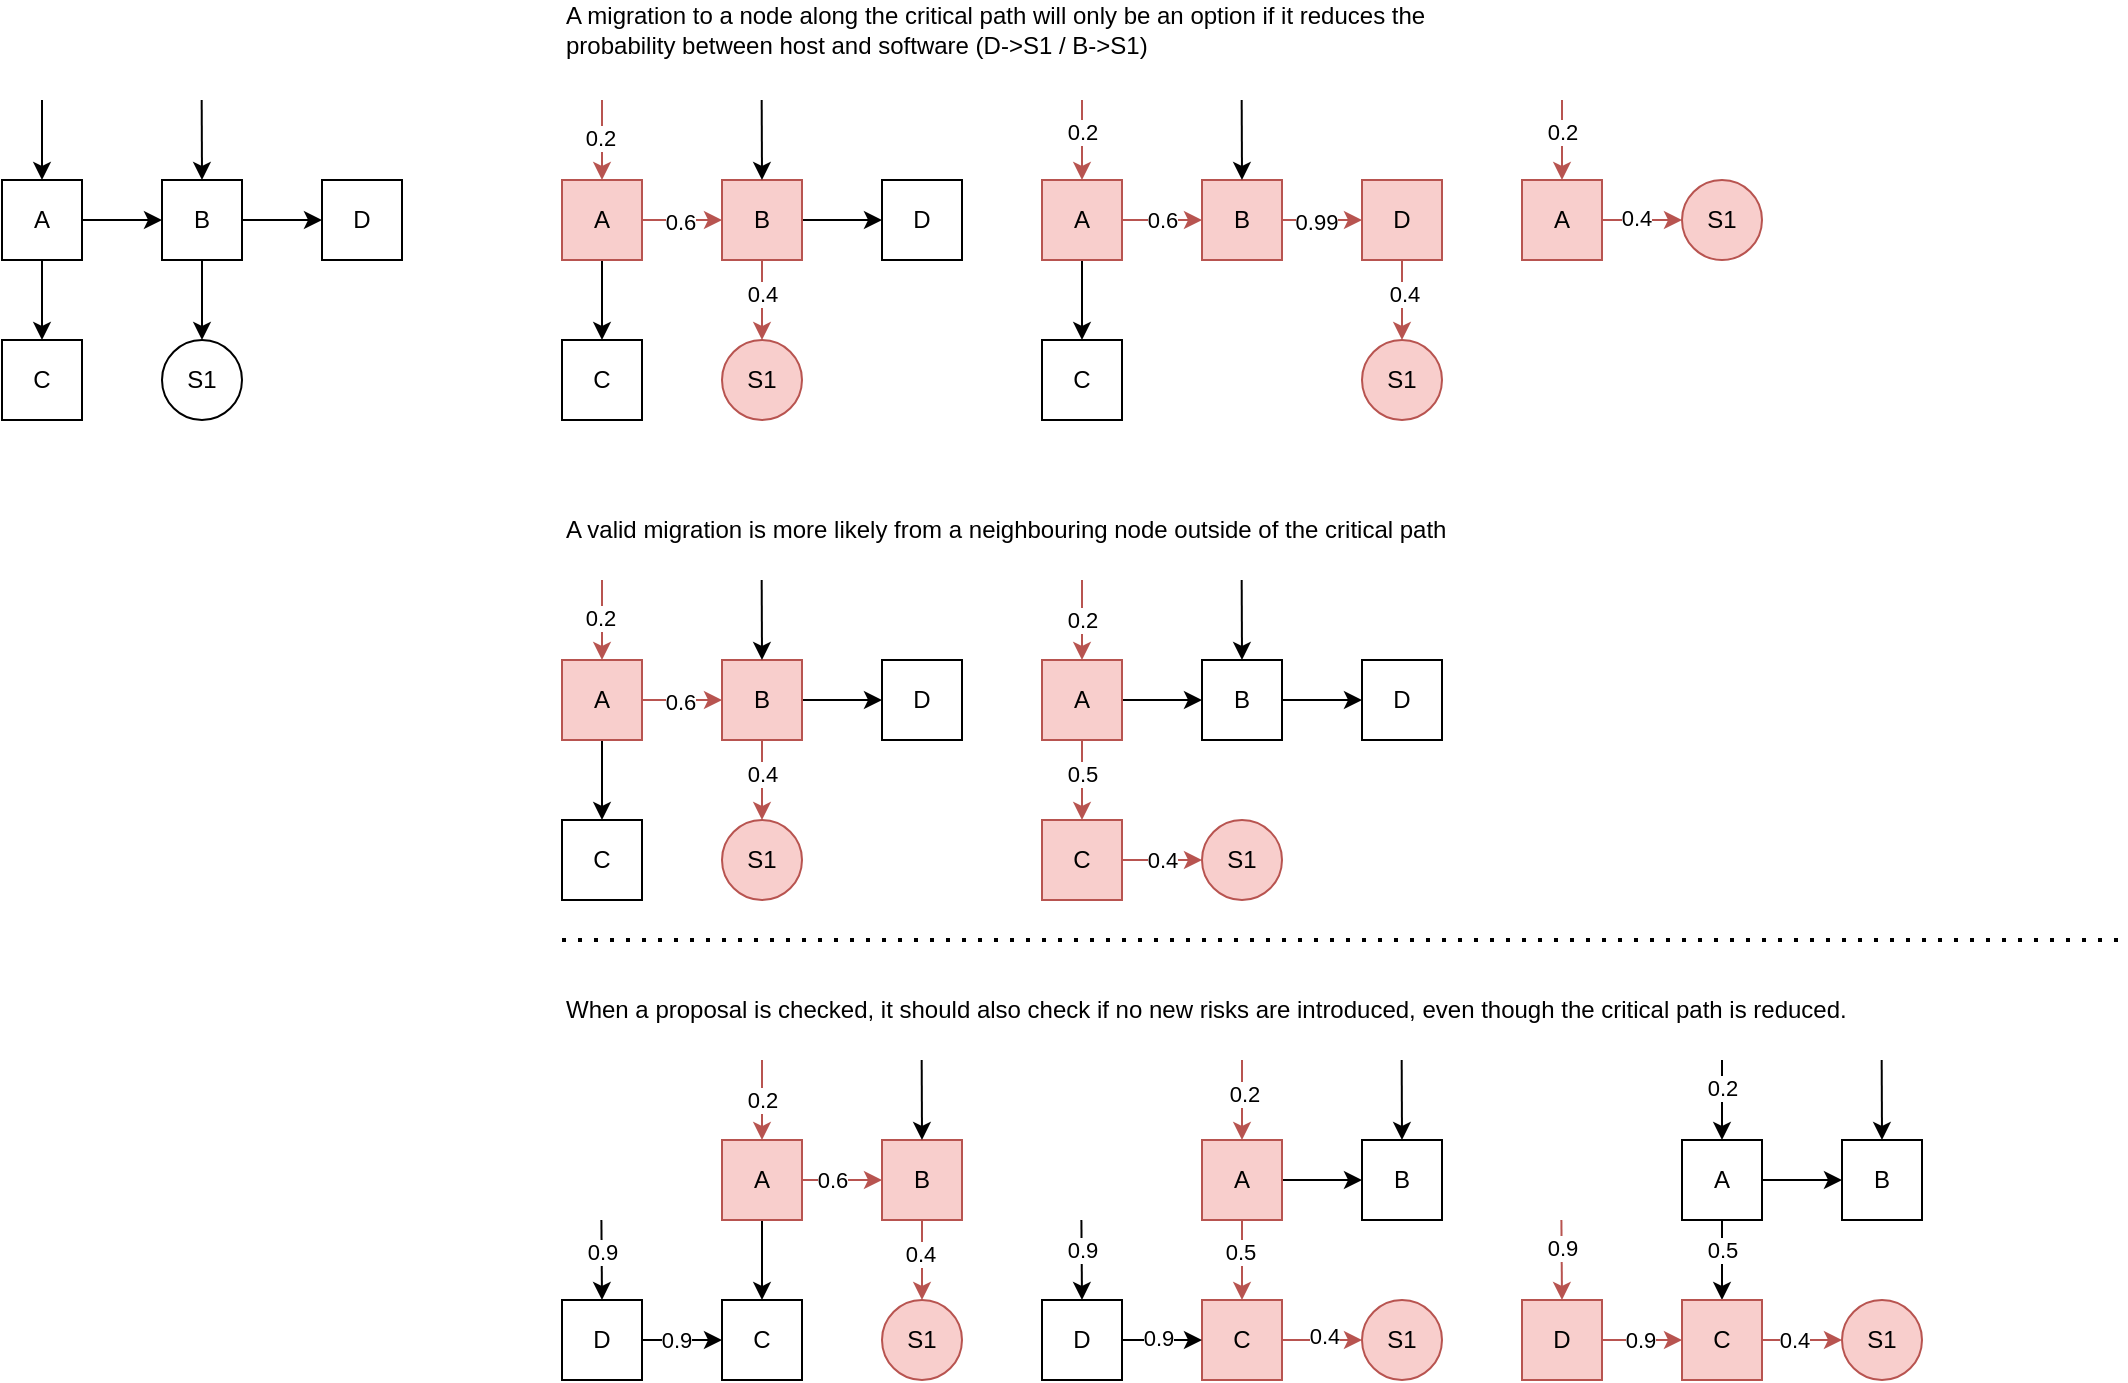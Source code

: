 <mxfile version="22.1.7" type="device">
  <diagram name="Page-1" id="x29smOWErtwkZLMgI2HH">
    <mxGraphModel dx="2133" dy="2004" grid="1" gridSize="10" guides="1" tooltips="1" connect="1" arrows="1" fold="1" page="1" pageScale="1" pageWidth="827" pageHeight="1169" math="0" shadow="0">
      <root>
        <mxCell id="0" />
        <mxCell id="1" parent="0" />
        <mxCell id="A5gKSKP6jQqZ2WDXF65Z-11" style="edgeStyle=orthogonalEdgeStyle;rounded=0;orthogonalLoop=1;jettySize=auto;html=1;exitX=1;exitY=0.5;exitDx=0;exitDy=0;entryX=0;entryY=0.5;entryDx=0;entryDy=0;" parent="1" source="A5gKSKP6jQqZ2WDXF65Z-13" target="A5gKSKP6jQqZ2WDXF65Z-15" edge="1">
          <mxGeometry relative="1" as="geometry" />
        </mxCell>
        <mxCell id="A5gKSKP6jQqZ2WDXF65Z-12" style="edgeStyle=orthogonalEdgeStyle;rounded=0;orthogonalLoop=1;jettySize=auto;html=1;exitX=0.5;exitY=1;exitDx=0;exitDy=0;entryX=0.5;entryY=0;entryDx=0;entryDy=0;fillColor=#f8cecc;strokeColor=#b85450;" parent="1" source="A5gKSKP6jQqZ2WDXF65Z-13" target="A5gKSKP6jQqZ2WDXF65Z-16" edge="1">
          <mxGeometry relative="1" as="geometry" />
        </mxCell>
        <mxCell id="R1IxH56_xIWMnGbXg2YC-20" value="0.5" style="edgeLabel;html=1;align=center;verticalAlign=middle;resizable=0;points=[];" vertex="1" connectable="0" parent="A5gKSKP6jQqZ2WDXF65Z-12">
          <mxGeometry x="-0.175" y="2" relative="1" as="geometry">
            <mxPoint x="-2" as="offset" />
          </mxGeometry>
        </mxCell>
        <mxCell id="A5gKSKP6jQqZ2WDXF65Z-13" value="A" style="rounded=0;whiteSpace=wrap;html=1;fillColor=#f8cecc;strokeColor=#b85450;" parent="1" vertex="1">
          <mxGeometry x="280" y="80" width="40" height="40" as="geometry" />
        </mxCell>
        <mxCell id="A5gKSKP6jQqZ2WDXF65Z-14" style="edgeStyle=orthogonalEdgeStyle;rounded=0;orthogonalLoop=1;jettySize=auto;html=1;exitX=1;exitY=0.5;exitDx=0;exitDy=0;entryX=0;entryY=0.5;entryDx=0;entryDy=0;fillColor=#f8cecc;strokeColor=#b85450;" parent="1" source="A5gKSKP6jQqZ2WDXF65Z-16" target="A5gKSKP6jQqZ2WDXF65Z-17" edge="1">
          <mxGeometry relative="1" as="geometry" />
        </mxCell>
        <mxCell id="R1IxH56_xIWMnGbXg2YC-21" value="0.4" style="edgeLabel;html=1;align=center;verticalAlign=middle;resizable=0;points=[];" vertex="1" connectable="0" parent="A5gKSKP6jQqZ2WDXF65Z-14">
          <mxGeometry x="0.1" y="-2" relative="1" as="geometry">
            <mxPoint x="-2" y="-2" as="offset" />
          </mxGeometry>
        </mxCell>
        <mxCell id="A5gKSKP6jQqZ2WDXF65Z-15" value="B" style="rounded=0;whiteSpace=wrap;html=1;" parent="1" vertex="1">
          <mxGeometry x="360" y="80" width="40" height="40" as="geometry" />
        </mxCell>
        <mxCell id="A5gKSKP6jQqZ2WDXF65Z-16" value="C" style="rounded=0;whiteSpace=wrap;html=1;fillColor=#f8cecc;strokeColor=#b85450;" parent="1" vertex="1">
          <mxGeometry x="280" y="160" width="40" height="40" as="geometry" />
        </mxCell>
        <mxCell id="A5gKSKP6jQqZ2WDXF65Z-17" value="S1" style="ellipse;whiteSpace=wrap;html=1;aspect=fixed;fillColor=#f8cecc;strokeColor=#b85450;" parent="1" vertex="1">
          <mxGeometry x="360" y="160" width="40" height="40" as="geometry" />
        </mxCell>
        <mxCell id="A5gKSKP6jQqZ2WDXF65Z-18" value="" style="endArrow=classic;html=1;rounded=0;entryX=0.5;entryY=0;entryDx=0;entryDy=0;fillColor=#f8cecc;strokeColor=#b85450;" parent="1" target="A5gKSKP6jQqZ2WDXF65Z-13" edge="1">
          <mxGeometry width="50" height="50" relative="1" as="geometry">
            <mxPoint x="300" y="40" as="sourcePoint" />
            <mxPoint x="440" y="120" as="targetPoint" />
          </mxGeometry>
        </mxCell>
        <mxCell id="R1IxH56_xIWMnGbXg2YC-19" value="0.2" style="edgeLabel;html=1;align=center;verticalAlign=middle;resizable=0;points=[];" vertex="1" connectable="0" parent="A5gKSKP6jQqZ2WDXF65Z-18">
          <mxGeometry x="-0.425" y="-1" relative="1" as="geometry">
            <mxPoint x="1" y="8" as="offset" />
          </mxGeometry>
        </mxCell>
        <mxCell id="A5gKSKP6jQqZ2WDXF65Z-19" value="" style="endArrow=classic;html=1;rounded=0;entryX=0.5;entryY=0;entryDx=0;entryDy=0;" parent="1" target="A5gKSKP6jQqZ2WDXF65Z-15" edge="1">
          <mxGeometry width="50" height="50" relative="1" as="geometry">
            <mxPoint x="379.84" y="40" as="sourcePoint" />
            <mxPoint x="360" y="70" as="targetPoint" />
          </mxGeometry>
        </mxCell>
        <mxCell id="A5gKSKP6jQqZ2WDXF65Z-20" style="edgeStyle=orthogonalEdgeStyle;rounded=0;orthogonalLoop=1;jettySize=auto;html=1;exitX=1;exitY=0.5;exitDx=0;exitDy=0;entryX=0;entryY=0.5;entryDx=0;entryDy=0;fillColor=#f8cecc;strokeColor=#b85450;" parent="1" source="A5gKSKP6jQqZ2WDXF65Z-22" target="A5gKSKP6jQqZ2WDXF65Z-24" edge="1">
          <mxGeometry relative="1" as="geometry" />
        </mxCell>
        <mxCell id="A5gKSKP6jQqZ2WDXF65Z-91" value="0.6" style="edgeLabel;html=1;align=center;verticalAlign=middle;resizable=0;points=[];" parent="A5gKSKP6jQqZ2WDXF65Z-20" vertex="1" connectable="0">
          <mxGeometry x="-0.283" relative="1" as="geometry">
            <mxPoint as="offset" />
          </mxGeometry>
        </mxCell>
        <mxCell id="A5gKSKP6jQqZ2WDXF65Z-21" style="edgeStyle=orthogonalEdgeStyle;rounded=0;orthogonalLoop=1;jettySize=auto;html=1;exitX=0.5;exitY=1;exitDx=0;exitDy=0;entryX=0.5;entryY=0;entryDx=0;entryDy=0;" parent="1" source="A5gKSKP6jQqZ2WDXF65Z-22" target="A5gKSKP6jQqZ2WDXF65Z-25" edge="1">
          <mxGeometry relative="1" as="geometry" />
        </mxCell>
        <mxCell id="A5gKSKP6jQqZ2WDXF65Z-22" value="A" style="rounded=0;whiteSpace=wrap;html=1;fillColor=#f8cecc;strokeColor=#b85450;" parent="1" vertex="1">
          <mxGeometry x="120" y="320" width="40" height="40" as="geometry" />
        </mxCell>
        <mxCell id="A5gKSKP6jQqZ2WDXF65Z-23" style="edgeStyle=orthogonalEdgeStyle;rounded=0;orthogonalLoop=1;jettySize=auto;html=1;exitX=0.5;exitY=1;exitDx=0;exitDy=0;entryX=0.5;entryY=0;entryDx=0;entryDy=0;fillColor=#f8cecc;strokeColor=#b85450;" parent="1" source="A5gKSKP6jQqZ2WDXF65Z-24" target="A5gKSKP6jQqZ2WDXF65Z-26" edge="1">
          <mxGeometry relative="1" as="geometry" />
        </mxCell>
        <mxCell id="A5gKSKP6jQqZ2WDXF65Z-92" value="0.4" style="edgeLabel;html=1;align=center;verticalAlign=middle;resizable=0;points=[];" parent="A5gKSKP6jQqZ2WDXF65Z-23" vertex="1" connectable="0">
          <mxGeometry x="-0.183" y="-1" relative="1" as="geometry">
            <mxPoint as="offset" />
          </mxGeometry>
        </mxCell>
        <mxCell id="A5gKSKP6jQqZ2WDXF65Z-24" value="B" style="rounded=0;whiteSpace=wrap;html=1;fillColor=#f8cecc;strokeColor=#b85450;" parent="1" vertex="1">
          <mxGeometry x="200" y="320" width="40" height="40" as="geometry" />
        </mxCell>
        <mxCell id="A5gKSKP6jQqZ2WDXF65Z-25" value="C" style="rounded=0;whiteSpace=wrap;html=1;" parent="1" vertex="1">
          <mxGeometry x="120" y="400" width="40" height="40" as="geometry" />
        </mxCell>
        <mxCell id="A5gKSKP6jQqZ2WDXF65Z-26" value="S1" style="ellipse;whiteSpace=wrap;html=1;aspect=fixed;fillColor=#f8cecc;strokeColor=#b85450;" parent="1" vertex="1">
          <mxGeometry x="200" y="400" width="40" height="40" as="geometry" />
        </mxCell>
        <mxCell id="A5gKSKP6jQqZ2WDXF65Z-27" value="" style="endArrow=classic;html=1;rounded=0;entryX=0.5;entryY=0;entryDx=0;entryDy=0;fillColor=#f8cecc;strokeColor=#b85450;" parent="1" target="A5gKSKP6jQqZ2WDXF65Z-22" edge="1">
          <mxGeometry width="50" height="50" relative="1" as="geometry">
            <mxPoint x="140" y="280" as="sourcePoint" />
            <mxPoint x="280" y="360" as="targetPoint" />
          </mxGeometry>
        </mxCell>
        <mxCell id="A5gKSKP6jQqZ2WDXF65Z-90" value="0.2" style="edgeLabel;html=1;align=center;verticalAlign=middle;resizable=0;points=[];" parent="A5gKSKP6jQqZ2WDXF65Z-27" vertex="1" connectable="0">
          <mxGeometry x="-0.506" y="1" relative="1" as="geometry">
            <mxPoint x="-1" y="10" as="offset" />
          </mxGeometry>
        </mxCell>
        <mxCell id="A5gKSKP6jQqZ2WDXF65Z-28" value="" style="endArrow=classic;html=1;rounded=0;entryX=0.5;entryY=0;entryDx=0;entryDy=0;" parent="1" target="A5gKSKP6jQqZ2WDXF65Z-24" edge="1">
          <mxGeometry width="50" height="50" relative="1" as="geometry">
            <mxPoint x="219.84" y="280" as="sourcePoint" />
            <mxPoint x="200" y="310" as="targetPoint" />
          </mxGeometry>
        </mxCell>
        <mxCell id="A5gKSKP6jQqZ2WDXF65Z-29" style="edgeStyle=orthogonalEdgeStyle;rounded=0;orthogonalLoop=1;jettySize=auto;html=1;exitX=1;exitY=0.5;exitDx=0;exitDy=0;entryX=0;entryY=0.5;entryDx=0;entryDy=0;" parent="1" source="A5gKSKP6jQqZ2WDXF65Z-31" target="A5gKSKP6jQqZ2WDXF65Z-33" edge="1">
          <mxGeometry relative="1" as="geometry" />
        </mxCell>
        <mxCell id="A5gKSKP6jQqZ2WDXF65Z-30" style="edgeStyle=orthogonalEdgeStyle;rounded=0;orthogonalLoop=1;jettySize=auto;html=1;exitX=0.5;exitY=1;exitDx=0;exitDy=0;entryX=0.5;entryY=0;entryDx=0;entryDy=0;fillColor=#f8cecc;strokeColor=#b85450;" parent="1" source="A5gKSKP6jQqZ2WDXF65Z-31" target="A5gKSKP6jQqZ2WDXF65Z-34" edge="1">
          <mxGeometry relative="1" as="geometry" />
        </mxCell>
        <mxCell id="A5gKSKP6jQqZ2WDXF65Z-94" value="0.5" style="edgeLabel;html=1;align=center;verticalAlign=middle;resizable=0;points=[];" parent="A5gKSKP6jQqZ2WDXF65Z-30" vertex="1" connectable="0">
          <mxGeometry x="-0.225" y="-1" relative="1" as="geometry">
            <mxPoint as="offset" />
          </mxGeometry>
        </mxCell>
        <mxCell id="A5gKSKP6jQqZ2WDXF65Z-31" value="A" style="rounded=0;whiteSpace=wrap;html=1;fillColor=#f8cecc;strokeColor=#b85450;" parent="1" vertex="1">
          <mxGeometry x="360" y="320" width="40" height="40" as="geometry" />
        </mxCell>
        <mxCell id="A5gKSKP6jQqZ2WDXF65Z-32" style="edgeStyle=orthogonalEdgeStyle;rounded=0;orthogonalLoop=1;jettySize=auto;html=1;exitX=1;exitY=0.5;exitDx=0;exitDy=0;entryX=0;entryY=0.5;entryDx=0;entryDy=0;fillColor=#f8cecc;strokeColor=#b85450;" parent="1" source="A5gKSKP6jQqZ2WDXF65Z-34" target="A5gKSKP6jQqZ2WDXF65Z-35" edge="1">
          <mxGeometry relative="1" as="geometry" />
        </mxCell>
        <mxCell id="A5gKSKP6jQqZ2WDXF65Z-95" value="0.4" style="edgeLabel;html=1;align=center;verticalAlign=middle;resizable=0;points=[];" parent="A5gKSKP6jQqZ2WDXF65Z-32" vertex="1" connectable="0">
          <mxGeometry x="0.05" y="2" relative="1" as="geometry">
            <mxPoint as="offset" />
          </mxGeometry>
        </mxCell>
        <mxCell id="A5gKSKP6jQqZ2WDXF65Z-33" value="B" style="rounded=0;whiteSpace=wrap;html=1;" parent="1" vertex="1">
          <mxGeometry x="440" y="320" width="40" height="40" as="geometry" />
        </mxCell>
        <mxCell id="A5gKSKP6jQqZ2WDXF65Z-34" value="C" style="rounded=0;whiteSpace=wrap;html=1;fillColor=#f8cecc;strokeColor=#b85450;" parent="1" vertex="1">
          <mxGeometry x="360" y="400" width="40" height="40" as="geometry" />
        </mxCell>
        <mxCell id="A5gKSKP6jQqZ2WDXF65Z-35" value="S1" style="ellipse;whiteSpace=wrap;html=1;aspect=fixed;fillColor=#f8cecc;strokeColor=#b85450;" parent="1" vertex="1">
          <mxGeometry x="440" y="400" width="40" height="40" as="geometry" />
        </mxCell>
        <mxCell id="A5gKSKP6jQqZ2WDXF65Z-36" value="" style="endArrow=classic;html=1;rounded=0;entryX=0.5;entryY=0;entryDx=0;entryDy=0;fillColor=#f8cecc;strokeColor=#b85450;" parent="1" target="A5gKSKP6jQqZ2WDXF65Z-31" edge="1">
          <mxGeometry width="50" height="50" relative="1" as="geometry">
            <mxPoint x="380" y="280" as="sourcePoint" />
            <mxPoint x="520" y="360" as="targetPoint" />
          </mxGeometry>
        </mxCell>
        <mxCell id="A5gKSKP6jQqZ2WDXF65Z-93" value="0.2" style="edgeLabel;html=1;align=center;verticalAlign=middle;resizable=0;points=[];" parent="A5gKSKP6jQqZ2WDXF65Z-36" vertex="1" connectable="0">
          <mxGeometry x="-0.142" y="1" relative="1" as="geometry">
            <mxPoint as="offset" />
          </mxGeometry>
        </mxCell>
        <mxCell id="A5gKSKP6jQqZ2WDXF65Z-37" value="" style="endArrow=classic;html=1;rounded=0;entryX=0.5;entryY=0;entryDx=0;entryDy=0;" parent="1" target="A5gKSKP6jQqZ2WDXF65Z-33" edge="1">
          <mxGeometry width="50" height="50" relative="1" as="geometry">
            <mxPoint x="459.84" y="280" as="sourcePoint" />
            <mxPoint x="440" y="310" as="targetPoint" />
          </mxGeometry>
        </mxCell>
        <mxCell id="A5gKSKP6jQqZ2WDXF65Z-40" style="edgeStyle=orthogonalEdgeStyle;rounded=0;orthogonalLoop=1;jettySize=auto;html=1;exitX=1;exitY=0.5;exitDx=0;exitDy=0;entryX=0;entryY=0.5;entryDx=0;entryDy=0;" parent="1" source="A5gKSKP6jQqZ2WDXF65Z-38" target="A5gKSKP6jQqZ2WDXF65Z-25" edge="1">
          <mxGeometry relative="1" as="geometry" />
        </mxCell>
        <mxCell id="A5gKSKP6jQqZ2WDXF65Z-96" value="0.9" style="edgeLabel;html=1;align=center;verticalAlign=middle;resizable=0;points=[];" parent="A5gKSKP6jQqZ2WDXF65Z-40" vertex="1" connectable="0">
          <mxGeometry x="-0.138" relative="1" as="geometry">
            <mxPoint as="offset" />
          </mxGeometry>
        </mxCell>
        <mxCell id="A5gKSKP6jQqZ2WDXF65Z-38" value="D" style="rounded=0;whiteSpace=wrap;html=1;" parent="1" vertex="1">
          <mxGeometry x="40" y="400" width="40" height="40" as="geometry" />
        </mxCell>
        <mxCell id="A5gKSKP6jQqZ2WDXF65Z-39" value="" style="endArrow=classic;html=1;rounded=0;entryX=0.5;entryY=0;entryDx=0;entryDy=0;" parent="1" target="A5gKSKP6jQqZ2WDXF65Z-38" edge="1">
          <mxGeometry width="50" height="50" relative="1" as="geometry">
            <mxPoint x="59.7" y="360" as="sourcePoint" />
            <mxPoint x="80" y="360" as="targetPoint" />
          </mxGeometry>
        </mxCell>
        <mxCell id="A5gKSKP6jQqZ2WDXF65Z-89" value="0.9" style="edgeLabel;html=1;align=center;verticalAlign=middle;resizable=0;points=[];" parent="A5gKSKP6jQqZ2WDXF65Z-39" vertex="1" connectable="0">
          <mxGeometry x="-0.236" relative="1" as="geometry">
            <mxPoint as="offset" />
          </mxGeometry>
        </mxCell>
        <mxCell id="A5gKSKP6jQqZ2WDXF65Z-43" style="edgeStyle=orthogonalEdgeStyle;rounded=0;orthogonalLoop=1;jettySize=auto;html=1;exitX=1;exitY=0.5;exitDx=0;exitDy=0;entryX=0;entryY=0.5;entryDx=0;entryDy=0;" parent="1" source="A5gKSKP6jQqZ2WDXF65Z-41" target="A5gKSKP6jQqZ2WDXF65Z-34" edge="1">
          <mxGeometry relative="1" as="geometry" />
        </mxCell>
        <mxCell id="A5gKSKP6jQqZ2WDXF65Z-98" value="0.9" style="edgeLabel;html=1;align=center;verticalAlign=middle;resizable=0;points=[];" parent="A5gKSKP6jQqZ2WDXF65Z-43" vertex="1" connectable="0">
          <mxGeometry x="-0.096" y="1" relative="1" as="geometry">
            <mxPoint as="offset" />
          </mxGeometry>
        </mxCell>
        <mxCell id="A5gKSKP6jQqZ2WDXF65Z-41" value="D" style="rounded=0;whiteSpace=wrap;html=1;" parent="1" vertex="1">
          <mxGeometry x="280" y="400" width="40" height="40" as="geometry" />
        </mxCell>
        <mxCell id="A5gKSKP6jQqZ2WDXF65Z-42" value="" style="endArrow=classic;html=1;rounded=0;entryX=0.5;entryY=0;entryDx=0;entryDy=0;" parent="1" target="A5gKSKP6jQqZ2WDXF65Z-41" edge="1">
          <mxGeometry width="50" height="50" relative="1" as="geometry">
            <mxPoint x="299.7" y="360" as="sourcePoint" />
            <mxPoint x="320" y="360" as="targetPoint" />
          </mxGeometry>
        </mxCell>
        <mxCell id="A5gKSKP6jQqZ2WDXF65Z-97" value="0.9" style="edgeLabel;html=1;align=center;verticalAlign=middle;resizable=0;points=[];" parent="A5gKSKP6jQqZ2WDXF65Z-42" vertex="1" connectable="0">
          <mxGeometry x="-0.287" y="2" relative="1" as="geometry">
            <mxPoint x="-2" as="offset" />
          </mxGeometry>
        </mxCell>
        <mxCell id="A5gKSKP6jQqZ2WDXF65Z-44" value="" style="endArrow=none;dashed=1;html=1;dashPattern=1 3;strokeWidth=2;rounded=0;" parent="1" edge="1">
          <mxGeometry width="50" height="50" relative="1" as="geometry">
            <mxPoint x="40" y="220" as="sourcePoint" />
            <mxPoint x="820" y="220" as="targetPoint" />
          </mxGeometry>
        </mxCell>
        <mxCell id="A5gKSKP6jQqZ2WDXF65Z-45" style="edgeStyle=orthogonalEdgeStyle;rounded=0;orthogonalLoop=1;jettySize=auto;html=1;exitX=1;exitY=0.5;exitDx=0;exitDy=0;entryX=0;entryY=0.5;entryDx=0;entryDy=0;" parent="1" source="A5gKSKP6jQqZ2WDXF65Z-47" target="A5gKSKP6jQqZ2WDXF65Z-49" edge="1">
          <mxGeometry relative="1" as="geometry" />
        </mxCell>
        <mxCell id="A5gKSKP6jQqZ2WDXF65Z-46" style="edgeStyle=orthogonalEdgeStyle;rounded=0;orthogonalLoop=1;jettySize=auto;html=1;exitX=0.5;exitY=1;exitDx=0;exitDy=0;entryX=0.5;entryY=0;entryDx=0;entryDy=0;" parent="1" source="A5gKSKP6jQqZ2WDXF65Z-47" target="A5gKSKP6jQqZ2WDXF65Z-50" edge="1">
          <mxGeometry relative="1" as="geometry" />
        </mxCell>
        <mxCell id="A5gKSKP6jQqZ2WDXF65Z-101" value="0.5" style="edgeLabel;html=1;align=center;verticalAlign=middle;resizable=0;points=[];" parent="A5gKSKP6jQqZ2WDXF65Z-46" vertex="1" connectable="0">
          <mxGeometry x="-0.246" relative="1" as="geometry">
            <mxPoint as="offset" />
          </mxGeometry>
        </mxCell>
        <mxCell id="A5gKSKP6jQqZ2WDXF65Z-47" value="A" style="rounded=0;whiteSpace=wrap;html=1;" parent="1" vertex="1">
          <mxGeometry x="600" y="320" width="40" height="40" as="geometry" />
        </mxCell>
        <mxCell id="A5gKSKP6jQqZ2WDXF65Z-48" style="edgeStyle=orthogonalEdgeStyle;rounded=0;orthogonalLoop=1;jettySize=auto;html=1;exitX=1;exitY=0.5;exitDx=0;exitDy=0;entryX=0;entryY=0.5;entryDx=0;entryDy=0;fillColor=#f8cecc;strokeColor=#b85450;" parent="1" source="A5gKSKP6jQqZ2WDXF65Z-50" target="A5gKSKP6jQqZ2WDXF65Z-51" edge="1">
          <mxGeometry relative="1" as="geometry" />
        </mxCell>
        <mxCell id="A5gKSKP6jQqZ2WDXF65Z-103" value="0.4" style="edgeLabel;html=1;align=center;verticalAlign=middle;resizable=0;points=[];" parent="A5gKSKP6jQqZ2WDXF65Z-48" vertex="1" connectable="0">
          <mxGeometry x="-0.21" relative="1" as="geometry">
            <mxPoint as="offset" />
          </mxGeometry>
        </mxCell>
        <mxCell id="A5gKSKP6jQqZ2WDXF65Z-49" value="B" style="rounded=0;whiteSpace=wrap;html=1;" parent="1" vertex="1">
          <mxGeometry x="680" y="320" width="40" height="40" as="geometry" />
        </mxCell>
        <mxCell id="A5gKSKP6jQqZ2WDXF65Z-50" value="C" style="rounded=0;whiteSpace=wrap;html=1;fillColor=#f8cecc;strokeColor=#b85450;" parent="1" vertex="1">
          <mxGeometry x="600" y="400" width="40" height="40" as="geometry" />
        </mxCell>
        <mxCell id="A5gKSKP6jQqZ2WDXF65Z-51" value="S1" style="ellipse;whiteSpace=wrap;html=1;aspect=fixed;fillColor=#f8cecc;strokeColor=#b85450;" parent="1" vertex="1">
          <mxGeometry x="680" y="400" width="40" height="40" as="geometry" />
        </mxCell>
        <mxCell id="A5gKSKP6jQqZ2WDXF65Z-52" value="" style="endArrow=classic;html=1;rounded=0;entryX=0.5;entryY=0;entryDx=0;entryDy=0;" parent="1" target="A5gKSKP6jQqZ2WDXF65Z-47" edge="1">
          <mxGeometry width="50" height="50" relative="1" as="geometry">
            <mxPoint x="620" y="280" as="sourcePoint" />
            <mxPoint x="760" y="360" as="targetPoint" />
          </mxGeometry>
        </mxCell>
        <mxCell id="A5gKSKP6jQqZ2WDXF65Z-102" value="0.2" style="edgeLabel;html=1;align=center;verticalAlign=middle;resizable=0;points=[];" parent="A5gKSKP6jQqZ2WDXF65Z-52" vertex="1" connectable="0">
          <mxGeometry x="-0.308" y="-2" relative="1" as="geometry">
            <mxPoint x="2" as="offset" />
          </mxGeometry>
        </mxCell>
        <mxCell id="A5gKSKP6jQqZ2WDXF65Z-53" value="" style="endArrow=classic;html=1;rounded=0;entryX=0.5;entryY=0;entryDx=0;entryDy=0;" parent="1" target="A5gKSKP6jQqZ2WDXF65Z-49" edge="1">
          <mxGeometry width="50" height="50" relative="1" as="geometry">
            <mxPoint x="699.84" y="280" as="sourcePoint" />
            <mxPoint x="680" y="310" as="targetPoint" />
          </mxGeometry>
        </mxCell>
        <mxCell id="A5gKSKP6jQqZ2WDXF65Z-54" style="edgeStyle=orthogonalEdgeStyle;rounded=0;orthogonalLoop=1;jettySize=auto;html=1;exitX=1;exitY=0.5;exitDx=0;exitDy=0;entryX=0;entryY=0.5;entryDx=0;entryDy=0;fillColor=#f8cecc;strokeColor=#b85450;" parent="1" source="A5gKSKP6jQqZ2WDXF65Z-55" target="A5gKSKP6jQqZ2WDXF65Z-50" edge="1">
          <mxGeometry relative="1" as="geometry" />
        </mxCell>
        <mxCell id="A5gKSKP6jQqZ2WDXF65Z-100" value="0.9" style="edgeLabel;html=1;align=center;verticalAlign=middle;resizable=0;points=[];" parent="A5gKSKP6jQqZ2WDXF65Z-54" vertex="1" connectable="0">
          <mxGeometry x="-0.065" relative="1" as="geometry">
            <mxPoint as="offset" />
          </mxGeometry>
        </mxCell>
        <mxCell id="A5gKSKP6jQqZ2WDXF65Z-55" value="D" style="rounded=0;whiteSpace=wrap;html=1;fillColor=#f8cecc;strokeColor=#b85450;" parent="1" vertex="1">
          <mxGeometry x="520" y="400" width="40" height="40" as="geometry" />
        </mxCell>
        <mxCell id="A5gKSKP6jQqZ2WDXF65Z-56" value="" style="endArrow=classic;html=1;rounded=0;entryX=0.5;entryY=0;entryDx=0;entryDy=0;fillColor=#f8cecc;strokeColor=#b85450;" parent="1" target="A5gKSKP6jQqZ2WDXF65Z-55" edge="1">
          <mxGeometry width="50" height="50" relative="1" as="geometry">
            <mxPoint x="539.7" y="360" as="sourcePoint" />
            <mxPoint x="560" y="360" as="targetPoint" />
          </mxGeometry>
        </mxCell>
        <mxCell id="A5gKSKP6jQqZ2WDXF65Z-99" value="0.9" style="edgeLabel;html=1;align=center;verticalAlign=middle;resizable=0;points=[];" parent="A5gKSKP6jQqZ2WDXF65Z-56" vertex="1" connectable="0">
          <mxGeometry x="-0.329" relative="1" as="geometry">
            <mxPoint as="offset" />
          </mxGeometry>
        </mxCell>
        <mxCell id="A5gKSKP6jQqZ2WDXF65Z-57" style="edgeStyle=orthogonalEdgeStyle;rounded=0;orthogonalLoop=1;jettySize=auto;html=1;exitX=1;exitY=0.5;exitDx=0;exitDy=0;entryX=0;entryY=0.5;entryDx=0;entryDy=0;fillColor=#f8cecc;strokeColor=#b85450;" parent="1" source="A5gKSKP6jQqZ2WDXF65Z-59" target="A5gKSKP6jQqZ2WDXF65Z-61" edge="1">
          <mxGeometry relative="1" as="geometry" />
        </mxCell>
        <mxCell id="A5gKSKP6jQqZ2WDXF65Z-79" value="0.6" style="edgeLabel;html=1;align=center;verticalAlign=middle;resizable=0;points=[];" parent="A5gKSKP6jQqZ2WDXF65Z-57" vertex="1" connectable="0">
          <mxGeometry x="-0.085" y="-1" relative="1" as="geometry">
            <mxPoint as="offset" />
          </mxGeometry>
        </mxCell>
        <mxCell id="A5gKSKP6jQqZ2WDXF65Z-58" style="edgeStyle=orthogonalEdgeStyle;rounded=0;orthogonalLoop=1;jettySize=auto;html=1;exitX=0.5;exitY=1;exitDx=0;exitDy=0;entryX=0.5;entryY=0;entryDx=0;entryDy=0;" parent="1" source="A5gKSKP6jQqZ2WDXF65Z-59" target="A5gKSKP6jQqZ2WDXF65Z-62" edge="1">
          <mxGeometry relative="1" as="geometry" />
        </mxCell>
        <mxCell id="A5gKSKP6jQqZ2WDXF65Z-59" value="A" style="rounded=0;whiteSpace=wrap;html=1;fillColor=#f8cecc;strokeColor=#b85450;" parent="1" vertex="1">
          <mxGeometry x="40" y="-160" width="40" height="40" as="geometry" />
        </mxCell>
        <mxCell id="A5gKSKP6jQqZ2WDXF65Z-60" style="edgeStyle=orthogonalEdgeStyle;rounded=0;orthogonalLoop=1;jettySize=auto;html=1;exitX=0.5;exitY=1;exitDx=0;exitDy=0;entryX=0.5;entryY=0;entryDx=0;entryDy=0;fillColor=#f8cecc;strokeColor=#b85450;" parent="1" source="A5gKSKP6jQqZ2WDXF65Z-61" target="A5gKSKP6jQqZ2WDXF65Z-63" edge="1">
          <mxGeometry relative="1" as="geometry" />
        </mxCell>
        <mxCell id="A5gKSKP6jQqZ2WDXF65Z-80" value="0.4" style="edgeLabel;html=1;align=center;verticalAlign=middle;resizable=0;points=[];" parent="A5gKSKP6jQqZ2WDXF65Z-60" vertex="1" connectable="0">
          <mxGeometry x="-0.173" relative="1" as="geometry">
            <mxPoint as="offset" />
          </mxGeometry>
        </mxCell>
        <mxCell id="LLOx8He0YuqgKDf6t8_G-17" value="" style="edgeStyle=orthogonalEdgeStyle;rounded=0;orthogonalLoop=1;jettySize=auto;html=1;" parent="1" source="A5gKSKP6jQqZ2WDXF65Z-61" target="LLOx8He0YuqgKDf6t8_G-16" edge="1">
          <mxGeometry relative="1" as="geometry" />
        </mxCell>
        <mxCell id="A5gKSKP6jQqZ2WDXF65Z-61" value="B" style="rounded=0;whiteSpace=wrap;html=1;fillColor=#f8cecc;strokeColor=#b85450;" parent="1" vertex="1">
          <mxGeometry x="120" y="-160" width="40" height="40" as="geometry" />
        </mxCell>
        <mxCell id="A5gKSKP6jQqZ2WDXF65Z-62" value="C" style="rounded=0;whiteSpace=wrap;html=1;" parent="1" vertex="1">
          <mxGeometry x="40" y="-80" width="40" height="40" as="geometry" />
        </mxCell>
        <mxCell id="A5gKSKP6jQqZ2WDXF65Z-63" value="S1" style="ellipse;whiteSpace=wrap;html=1;aspect=fixed;fillColor=#f8cecc;strokeColor=#b85450;" parent="1" vertex="1">
          <mxGeometry x="120" y="-80" width="40" height="40" as="geometry" />
        </mxCell>
        <mxCell id="A5gKSKP6jQqZ2WDXF65Z-64" value="" style="endArrow=classic;html=1;rounded=0;entryX=0.5;entryY=0;entryDx=0;entryDy=0;fillColor=#f8cecc;strokeColor=#b85450;" parent="1" target="A5gKSKP6jQqZ2WDXF65Z-59" edge="1">
          <mxGeometry width="50" height="50" relative="1" as="geometry">
            <mxPoint x="60" y="-200" as="sourcePoint" />
            <mxPoint x="200" y="-120" as="targetPoint" />
          </mxGeometry>
        </mxCell>
        <mxCell id="A5gKSKP6jQqZ2WDXF65Z-78" value="0.2" style="edgeLabel;html=1;align=center;verticalAlign=middle;resizable=0;points=[];" parent="A5gKSKP6jQqZ2WDXF65Z-64" vertex="1" connectable="0">
          <mxGeometry x="-0.069" y="-1" relative="1" as="geometry">
            <mxPoint as="offset" />
          </mxGeometry>
        </mxCell>
        <mxCell id="A5gKSKP6jQqZ2WDXF65Z-65" value="" style="endArrow=classic;html=1;rounded=0;entryX=0.5;entryY=0;entryDx=0;entryDy=0;" parent="1" target="A5gKSKP6jQqZ2WDXF65Z-61" edge="1">
          <mxGeometry width="50" height="50" relative="1" as="geometry">
            <mxPoint x="139.84" y="-200" as="sourcePoint" />
            <mxPoint x="120" y="-170" as="targetPoint" />
          </mxGeometry>
        </mxCell>
        <mxCell id="A5gKSKP6jQqZ2WDXF65Z-66" style="edgeStyle=orthogonalEdgeStyle;rounded=0;orthogonalLoop=1;jettySize=auto;html=1;exitX=1;exitY=0.5;exitDx=0;exitDy=0;entryX=0;entryY=0.5;entryDx=0;entryDy=0;fillColor=#f8cecc;strokeColor=#b85450;" parent="1" source="A5gKSKP6jQqZ2WDXF65Z-68" target="A5gKSKP6jQqZ2WDXF65Z-70" edge="1">
          <mxGeometry relative="1" as="geometry" />
        </mxCell>
        <mxCell id="A5gKSKP6jQqZ2WDXF65Z-82" value="0.6" style="edgeLabel;html=1;align=center;verticalAlign=middle;resizable=0;points=[];" parent="A5gKSKP6jQqZ2WDXF65Z-66" vertex="1" connectable="0">
          <mxGeometry x="-0.512" y="1" relative="1" as="geometry">
            <mxPoint x="10" y="1" as="offset" />
          </mxGeometry>
        </mxCell>
        <mxCell id="A5gKSKP6jQqZ2WDXF65Z-67" style="edgeStyle=orthogonalEdgeStyle;rounded=0;orthogonalLoop=1;jettySize=auto;html=1;exitX=0.5;exitY=1;exitDx=0;exitDy=0;entryX=0.5;entryY=0;entryDx=0;entryDy=0;" parent="1" source="A5gKSKP6jQqZ2WDXF65Z-68" target="A5gKSKP6jQqZ2WDXF65Z-71" edge="1">
          <mxGeometry relative="1" as="geometry" />
        </mxCell>
        <mxCell id="A5gKSKP6jQqZ2WDXF65Z-68" value="A" style="rounded=0;whiteSpace=wrap;html=1;fillColor=#f8cecc;strokeColor=#b85450;" parent="1" vertex="1">
          <mxGeometry x="280" y="-160" width="40" height="40" as="geometry" />
        </mxCell>
        <mxCell id="A5gKSKP6jQqZ2WDXF65Z-76" style="edgeStyle=orthogonalEdgeStyle;rounded=0;orthogonalLoop=1;jettySize=auto;html=1;exitX=1;exitY=0.5;exitDx=0;exitDy=0;entryX=0;entryY=0.5;entryDx=0;entryDy=0;fillColor=#f8cecc;strokeColor=#b85450;" parent="1" source="A5gKSKP6jQqZ2WDXF65Z-70" target="A5gKSKP6jQqZ2WDXF65Z-75" edge="1">
          <mxGeometry relative="1" as="geometry" />
        </mxCell>
        <mxCell id="A5gKSKP6jQqZ2WDXF65Z-83" value="0.99" style="edgeLabel;html=1;align=center;verticalAlign=middle;resizable=0;points=[];" parent="A5gKSKP6jQqZ2WDXF65Z-76" vertex="1" connectable="0">
          <mxGeometry x="-0.138" y="-1" relative="1" as="geometry">
            <mxPoint as="offset" />
          </mxGeometry>
        </mxCell>
        <mxCell id="A5gKSKP6jQqZ2WDXF65Z-70" value="B" style="rounded=0;whiteSpace=wrap;html=1;fillColor=#f8cecc;strokeColor=#b85450;" parent="1" vertex="1">
          <mxGeometry x="360" y="-160" width="40" height="40" as="geometry" />
        </mxCell>
        <mxCell id="A5gKSKP6jQqZ2WDXF65Z-71" value="C" style="rounded=0;whiteSpace=wrap;html=1;" parent="1" vertex="1">
          <mxGeometry x="280" y="-80" width="40" height="40" as="geometry" />
        </mxCell>
        <mxCell id="A5gKSKP6jQqZ2WDXF65Z-72" value="S1" style="ellipse;whiteSpace=wrap;html=1;aspect=fixed;fillColor=#f8cecc;strokeColor=#b85450;" parent="1" vertex="1">
          <mxGeometry x="440" y="-80" width="40" height="40" as="geometry" />
        </mxCell>
        <mxCell id="A5gKSKP6jQqZ2WDXF65Z-73" value="" style="endArrow=classic;html=1;rounded=0;entryX=0.5;entryY=0;entryDx=0;entryDy=0;fillColor=#f8cecc;strokeColor=#b85450;" parent="1" target="A5gKSKP6jQqZ2WDXF65Z-68" edge="1">
          <mxGeometry width="50" height="50" relative="1" as="geometry">
            <mxPoint x="300" y="-200" as="sourcePoint" />
            <mxPoint x="440" y="-120" as="targetPoint" />
          </mxGeometry>
        </mxCell>
        <mxCell id="A5gKSKP6jQqZ2WDXF65Z-81" value="0.2" style="edgeLabel;html=1;align=center;verticalAlign=middle;resizable=0;points=[];" parent="A5gKSKP6jQqZ2WDXF65Z-73" vertex="1" connectable="0">
          <mxGeometry x="-0.215" relative="1" as="geometry">
            <mxPoint as="offset" />
          </mxGeometry>
        </mxCell>
        <mxCell id="A5gKSKP6jQqZ2WDXF65Z-74" value="" style="endArrow=classic;html=1;rounded=0;entryX=0.5;entryY=0;entryDx=0;entryDy=0;" parent="1" target="A5gKSKP6jQqZ2WDXF65Z-70" edge="1">
          <mxGeometry width="50" height="50" relative="1" as="geometry">
            <mxPoint x="379.84" y="-200" as="sourcePoint" />
            <mxPoint x="360" y="-170" as="targetPoint" />
          </mxGeometry>
        </mxCell>
        <mxCell id="A5gKSKP6jQqZ2WDXF65Z-77" style="edgeStyle=orthogonalEdgeStyle;rounded=0;orthogonalLoop=1;jettySize=auto;html=1;exitX=0.5;exitY=1;exitDx=0;exitDy=0;entryX=0.5;entryY=0;entryDx=0;entryDy=0;fillColor=#f8cecc;strokeColor=#b85450;" parent="1" source="A5gKSKP6jQqZ2WDXF65Z-75" target="A5gKSKP6jQqZ2WDXF65Z-72" edge="1">
          <mxGeometry relative="1" as="geometry" />
        </mxCell>
        <mxCell id="A5gKSKP6jQqZ2WDXF65Z-84" value="0.4" style="edgeLabel;html=1;align=center;verticalAlign=middle;resizable=0;points=[];" parent="A5gKSKP6jQqZ2WDXF65Z-77" vertex="1" connectable="0">
          <mxGeometry x="-0.152" y="1" relative="1" as="geometry">
            <mxPoint as="offset" />
          </mxGeometry>
        </mxCell>
        <mxCell id="A5gKSKP6jQqZ2WDXF65Z-75" value="D" style="rounded=0;whiteSpace=wrap;html=1;fillColor=#f8cecc;strokeColor=#b85450;" parent="1" vertex="1">
          <mxGeometry x="440" y="-160" width="40" height="40" as="geometry" />
        </mxCell>
        <mxCell id="A5gKSKP6jQqZ2WDXF65Z-87" value="A migration to a node along the critical path will only be an option if it reduces the probability between host and software (D-&amp;gt;S1 / B-&amp;gt;S1)&amp;nbsp;&amp;nbsp;" style="text;html=1;strokeColor=none;fillColor=none;align=left;verticalAlign=middle;whiteSpace=wrap;rounded=0;" parent="1" vertex="1">
          <mxGeometry x="40" y="-250" width="440" height="30" as="geometry" />
        </mxCell>
        <mxCell id="A5gKSKP6jQqZ2WDXF65Z-88" value="When a proposal is checked, it should also check if no new risks are introduced, even though the critical path is reduced." style="text;html=1;strokeColor=none;fillColor=none;align=left;verticalAlign=middle;whiteSpace=wrap;rounded=0;" parent="1" vertex="1">
          <mxGeometry x="40" y="240" width="760" height="30" as="geometry" />
        </mxCell>
        <mxCell id="A5gKSKP6jQqZ2WDXF65Z-104" value="A valid migration is more likely from a neighbouring node outside of the critical path" style="text;html=1;strokeColor=none;fillColor=none;align=left;verticalAlign=middle;whiteSpace=wrap;rounded=0;" parent="1" vertex="1">
          <mxGeometry x="40" width="480" height="30" as="geometry" />
        </mxCell>
        <mxCell id="LLOx8He0YuqgKDf6t8_G-1" style="edgeStyle=orthogonalEdgeStyle;rounded=0;orthogonalLoop=1;jettySize=auto;html=1;exitX=1;exitY=0.5;exitDx=0;exitDy=0;entryX=0;entryY=0.5;entryDx=0;entryDy=0;" parent="1" source="LLOx8He0YuqgKDf6t8_G-4" target="LLOx8He0YuqgKDf6t8_G-7" edge="1">
          <mxGeometry relative="1" as="geometry" />
        </mxCell>
        <mxCell id="LLOx8He0YuqgKDf6t8_G-3" style="edgeStyle=orthogonalEdgeStyle;rounded=0;orthogonalLoop=1;jettySize=auto;html=1;exitX=0.5;exitY=1;exitDx=0;exitDy=0;entryX=0.5;entryY=0;entryDx=0;entryDy=0;" parent="1" source="LLOx8He0YuqgKDf6t8_G-4" target="LLOx8He0YuqgKDf6t8_G-8" edge="1">
          <mxGeometry relative="1" as="geometry" />
        </mxCell>
        <mxCell id="LLOx8He0YuqgKDf6t8_G-4" value="A" style="rounded=0;whiteSpace=wrap;html=1;" parent="1" vertex="1">
          <mxGeometry x="-240" y="-160" width="40" height="40" as="geometry" />
        </mxCell>
        <mxCell id="LLOx8He0YuqgKDf6t8_G-5" style="edgeStyle=orthogonalEdgeStyle;rounded=0;orthogonalLoop=1;jettySize=auto;html=1;exitX=0.5;exitY=1;exitDx=0;exitDy=0;entryX=0.5;entryY=0;entryDx=0;entryDy=0;" parent="1" source="LLOx8He0YuqgKDf6t8_G-7" target="LLOx8He0YuqgKDf6t8_G-9" edge="1">
          <mxGeometry relative="1" as="geometry" />
        </mxCell>
        <mxCell id="LLOx8He0YuqgKDf6t8_G-15" value="" style="edgeStyle=orthogonalEdgeStyle;rounded=0;orthogonalLoop=1;jettySize=auto;html=1;" parent="1" source="LLOx8He0YuqgKDf6t8_G-7" target="LLOx8He0YuqgKDf6t8_G-14" edge="1">
          <mxGeometry relative="1" as="geometry" />
        </mxCell>
        <mxCell id="LLOx8He0YuqgKDf6t8_G-7" value="B" style="rounded=0;whiteSpace=wrap;html=1;" parent="1" vertex="1">
          <mxGeometry x="-160" y="-160" width="40" height="40" as="geometry" />
        </mxCell>
        <mxCell id="LLOx8He0YuqgKDf6t8_G-8" value="C" style="rounded=0;whiteSpace=wrap;html=1;" parent="1" vertex="1">
          <mxGeometry x="-240" y="-80" width="40" height="40" as="geometry" />
        </mxCell>
        <mxCell id="LLOx8He0YuqgKDf6t8_G-9" value="S1" style="ellipse;whiteSpace=wrap;html=1;aspect=fixed;" parent="1" vertex="1">
          <mxGeometry x="-160" y="-80" width="40" height="40" as="geometry" />
        </mxCell>
        <mxCell id="LLOx8He0YuqgKDf6t8_G-10" value="" style="endArrow=classic;html=1;rounded=0;entryX=0.5;entryY=0;entryDx=0;entryDy=0;" parent="1" target="LLOx8He0YuqgKDf6t8_G-4" edge="1">
          <mxGeometry width="50" height="50" relative="1" as="geometry">
            <mxPoint x="-220" y="-200" as="sourcePoint" />
            <mxPoint x="-80" y="-120" as="targetPoint" />
          </mxGeometry>
        </mxCell>
        <mxCell id="LLOx8He0YuqgKDf6t8_G-12" value="" style="endArrow=classic;html=1;rounded=0;entryX=0.5;entryY=0;entryDx=0;entryDy=0;" parent="1" target="LLOx8He0YuqgKDf6t8_G-7" edge="1">
          <mxGeometry width="50" height="50" relative="1" as="geometry">
            <mxPoint x="-140.16" y="-200" as="sourcePoint" />
            <mxPoint x="-160" y="-170" as="targetPoint" />
          </mxGeometry>
        </mxCell>
        <mxCell id="LLOx8He0YuqgKDf6t8_G-14" value="D" style="rounded=0;whiteSpace=wrap;html=1;" parent="1" vertex="1">
          <mxGeometry x="-80" y="-160" width="40" height="40" as="geometry" />
        </mxCell>
        <mxCell id="LLOx8He0YuqgKDf6t8_G-16" value="D" style="rounded=0;whiteSpace=wrap;html=1;" parent="1" vertex="1">
          <mxGeometry x="200" y="-160" width="40" height="40" as="geometry" />
        </mxCell>
        <mxCell id="LLOx8He0YuqgKDf6t8_G-21" value="A" style="rounded=0;whiteSpace=wrap;html=1;fillColor=#f8cecc;strokeColor=#b85450;" parent="1" vertex="1">
          <mxGeometry x="520" y="-160" width="40" height="40" as="geometry" />
        </mxCell>
        <mxCell id="LLOx8He0YuqgKDf6t8_G-26" value="S1" style="ellipse;whiteSpace=wrap;html=1;aspect=fixed;fillColor=#f8cecc;strokeColor=#b85450;" parent="1" vertex="1">
          <mxGeometry x="600" y="-160" width="40" height="40" as="geometry" />
        </mxCell>
        <mxCell id="LLOx8He0YuqgKDf6t8_G-27" value="" style="endArrow=classic;html=1;rounded=0;entryX=0.5;entryY=0;entryDx=0;entryDy=0;fillColor=#f8cecc;strokeColor=#b85450;" parent="1" target="LLOx8He0YuqgKDf6t8_G-21" edge="1">
          <mxGeometry width="50" height="50" relative="1" as="geometry">
            <mxPoint x="540" y="-200" as="sourcePoint" />
            <mxPoint x="680" y="-120" as="targetPoint" />
          </mxGeometry>
        </mxCell>
        <mxCell id="LLOx8He0YuqgKDf6t8_G-28" value="0.2" style="edgeLabel;html=1;align=center;verticalAlign=middle;resizable=0;points=[];" parent="LLOx8He0YuqgKDf6t8_G-27" vertex="1" connectable="0">
          <mxGeometry x="-0.215" relative="1" as="geometry">
            <mxPoint as="offset" />
          </mxGeometry>
        </mxCell>
        <mxCell id="LLOx8He0YuqgKDf6t8_G-30" style="edgeStyle=orthogonalEdgeStyle;rounded=0;orthogonalLoop=1;jettySize=auto;html=1;entryX=0;entryY=0.5;entryDx=0;entryDy=0;fillColor=#f8cecc;strokeColor=#b85450;exitX=1;exitY=0.5;exitDx=0;exitDy=0;" parent="1" source="LLOx8He0YuqgKDf6t8_G-21" target="LLOx8He0YuqgKDf6t8_G-26" edge="1">
          <mxGeometry relative="1" as="geometry">
            <mxPoint x="700" y="-120" as="sourcePoint" />
          </mxGeometry>
        </mxCell>
        <mxCell id="LLOx8He0YuqgKDf6t8_G-31" value="0.4" style="edgeLabel;html=1;align=center;verticalAlign=middle;resizable=0;points=[];" parent="LLOx8He0YuqgKDf6t8_G-30" vertex="1" connectable="0">
          <mxGeometry x="-0.152" y="1" relative="1" as="geometry">
            <mxPoint as="offset" />
          </mxGeometry>
        </mxCell>
        <mxCell id="LLOx8He0YuqgKDf6t8_G-41" value="" style="rounded=0;whiteSpace=wrap;html=1;strokeColor=none;" parent="1" vertex="1">
          <mxGeometry x="680" y="-80" width="40" height="40" as="geometry" />
        </mxCell>
        <mxCell id="R1IxH56_xIWMnGbXg2YC-3" value="" style="edgeStyle=orthogonalEdgeStyle;rounded=0;orthogonalLoop=1;jettySize=auto;html=1;exitX=1;exitY=0.5;exitDx=0;exitDy=0;entryX=0;entryY=0.5;entryDx=0;entryDy=0;" edge="1" parent="1" target="R1IxH56_xIWMnGbXg2YC-4" source="A5gKSKP6jQqZ2WDXF65Z-15">
          <mxGeometry relative="1" as="geometry">
            <mxPoint x="460" y="90" as="sourcePoint" />
          </mxGeometry>
        </mxCell>
        <mxCell id="R1IxH56_xIWMnGbXg2YC-4" value="D" style="rounded=0;whiteSpace=wrap;html=1;" vertex="1" parent="1">
          <mxGeometry x="440" y="80" width="40" height="40" as="geometry" />
        </mxCell>
        <mxCell id="R1IxH56_xIWMnGbXg2YC-5" style="edgeStyle=orthogonalEdgeStyle;rounded=0;orthogonalLoop=1;jettySize=auto;html=1;exitX=1;exitY=0.5;exitDx=0;exitDy=0;entryX=0;entryY=0.5;entryDx=0;entryDy=0;fillColor=#f8cecc;strokeColor=#b85450;" edge="1" parent="1" source="R1IxH56_xIWMnGbXg2YC-8" target="R1IxH56_xIWMnGbXg2YC-12">
          <mxGeometry relative="1" as="geometry" />
        </mxCell>
        <mxCell id="R1IxH56_xIWMnGbXg2YC-6" value="0.6" style="edgeLabel;html=1;align=center;verticalAlign=middle;resizable=0;points=[];" vertex="1" connectable="0" parent="R1IxH56_xIWMnGbXg2YC-5">
          <mxGeometry x="-0.085" y="-1" relative="1" as="geometry">
            <mxPoint as="offset" />
          </mxGeometry>
        </mxCell>
        <mxCell id="R1IxH56_xIWMnGbXg2YC-7" style="edgeStyle=orthogonalEdgeStyle;rounded=0;orthogonalLoop=1;jettySize=auto;html=1;exitX=0.5;exitY=1;exitDx=0;exitDy=0;entryX=0.5;entryY=0;entryDx=0;entryDy=0;" edge="1" parent="1" source="R1IxH56_xIWMnGbXg2YC-8" target="R1IxH56_xIWMnGbXg2YC-13">
          <mxGeometry relative="1" as="geometry" />
        </mxCell>
        <mxCell id="R1IxH56_xIWMnGbXg2YC-8" value="A" style="rounded=0;whiteSpace=wrap;html=1;fillColor=#f8cecc;strokeColor=#b85450;" vertex="1" parent="1">
          <mxGeometry x="40" y="80" width="40" height="40" as="geometry" />
        </mxCell>
        <mxCell id="R1IxH56_xIWMnGbXg2YC-9" style="edgeStyle=orthogonalEdgeStyle;rounded=0;orthogonalLoop=1;jettySize=auto;html=1;exitX=0.5;exitY=1;exitDx=0;exitDy=0;entryX=0.5;entryY=0;entryDx=0;entryDy=0;fillColor=#f8cecc;strokeColor=#b85450;" edge="1" parent="1" source="R1IxH56_xIWMnGbXg2YC-12" target="R1IxH56_xIWMnGbXg2YC-14">
          <mxGeometry relative="1" as="geometry" />
        </mxCell>
        <mxCell id="R1IxH56_xIWMnGbXg2YC-10" value="0.4" style="edgeLabel;html=1;align=center;verticalAlign=middle;resizable=0;points=[];" vertex="1" connectable="0" parent="R1IxH56_xIWMnGbXg2YC-9">
          <mxGeometry x="-0.173" relative="1" as="geometry">
            <mxPoint as="offset" />
          </mxGeometry>
        </mxCell>
        <mxCell id="R1IxH56_xIWMnGbXg2YC-11" value="" style="edgeStyle=orthogonalEdgeStyle;rounded=0;orthogonalLoop=1;jettySize=auto;html=1;" edge="1" parent="1" source="R1IxH56_xIWMnGbXg2YC-12" target="R1IxH56_xIWMnGbXg2YC-18">
          <mxGeometry relative="1" as="geometry" />
        </mxCell>
        <mxCell id="R1IxH56_xIWMnGbXg2YC-12" value="B" style="rounded=0;whiteSpace=wrap;html=1;fillColor=#f8cecc;strokeColor=#b85450;" vertex="1" parent="1">
          <mxGeometry x="120" y="80" width="40" height="40" as="geometry" />
        </mxCell>
        <mxCell id="R1IxH56_xIWMnGbXg2YC-13" value="C" style="rounded=0;whiteSpace=wrap;html=1;" vertex="1" parent="1">
          <mxGeometry x="40" y="160" width="40" height="40" as="geometry" />
        </mxCell>
        <mxCell id="R1IxH56_xIWMnGbXg2YC-14" value="S1" style="ellipse;whiteSpace=wrap;html=1;aspect=fixed;fillColor=#f8cecc;strokeColor=#b85450;" vertex="1" parent="1">
          <mxGeometry x="120" y="160" width="40" height="40" as="geometry" />
        </mxCell>
        <mxCell id="R1IxH56_xIWMnGbXg2YC-15" value="" style="endArrow=classic;html=1;rounded=0;entryX=0.5;entryY=0;entryDx=0;entryDy=0;fillColor=#f8cecc;strokeColor=#b85450;" edge="1" parent="1" target="R1IxH56_xIWMnGbXg2YC-8">
          <mxGeometry width="50" height="50" relative="1" as="geometry">
            <mxPoint x="60" y="40" as="sourcePoint" />
            <mxPoint x="200" y="120" as="targetPoint" />
          </mxGeometry>
        </mxCell>
        <mxCell id="R1IxH56_xIWMnGbXg2YC-16" value="0.2" style="edgeLabel;html=1;align=center;verticalAlign=middle;resizable=0;points=[];" vertex="1" connectable="0" parent="R1IxH56_xIWMnGbXg2YC-15">
          <mxGeometry x="-0.069" y="-1" relative="1" as="geometry">
            <mxPoint as="offset" />
          </mxGeometry>
        </mxCell>
        <mxCell id="R1IxH56_xIWMnGbXg2YC-17" value="" style="endArrow=classic;html=1;rounded=0;entryX=0.5;entryY=0;entryDx=0;entryDy=0;" edge="1" parent="1" target="R1IxH56_xIWMnGbXg2YC-12">
          <mxGeometry width="50" height="50" relative="1" as="geometry">
            <mxPoint x="139.84" y="40" as="sourcePoint" />
            <mxPoint x="120" y="70" as="targetPoint" />
          </mxGeometry>
        </mxCell>
        <mxCell id="R1IxH56_xIWMnGbXg2YC-18" value="D" style="rounded=0;whiteSpace=wrap;html=1;" vertex="1" parent="1">
          <mxGeometry x="200" y="80" width="40" height="40" as="geometry" />
        </mxCell>
      </root>
    </mxGraphModel>
  </diagram>
</mxfile>
